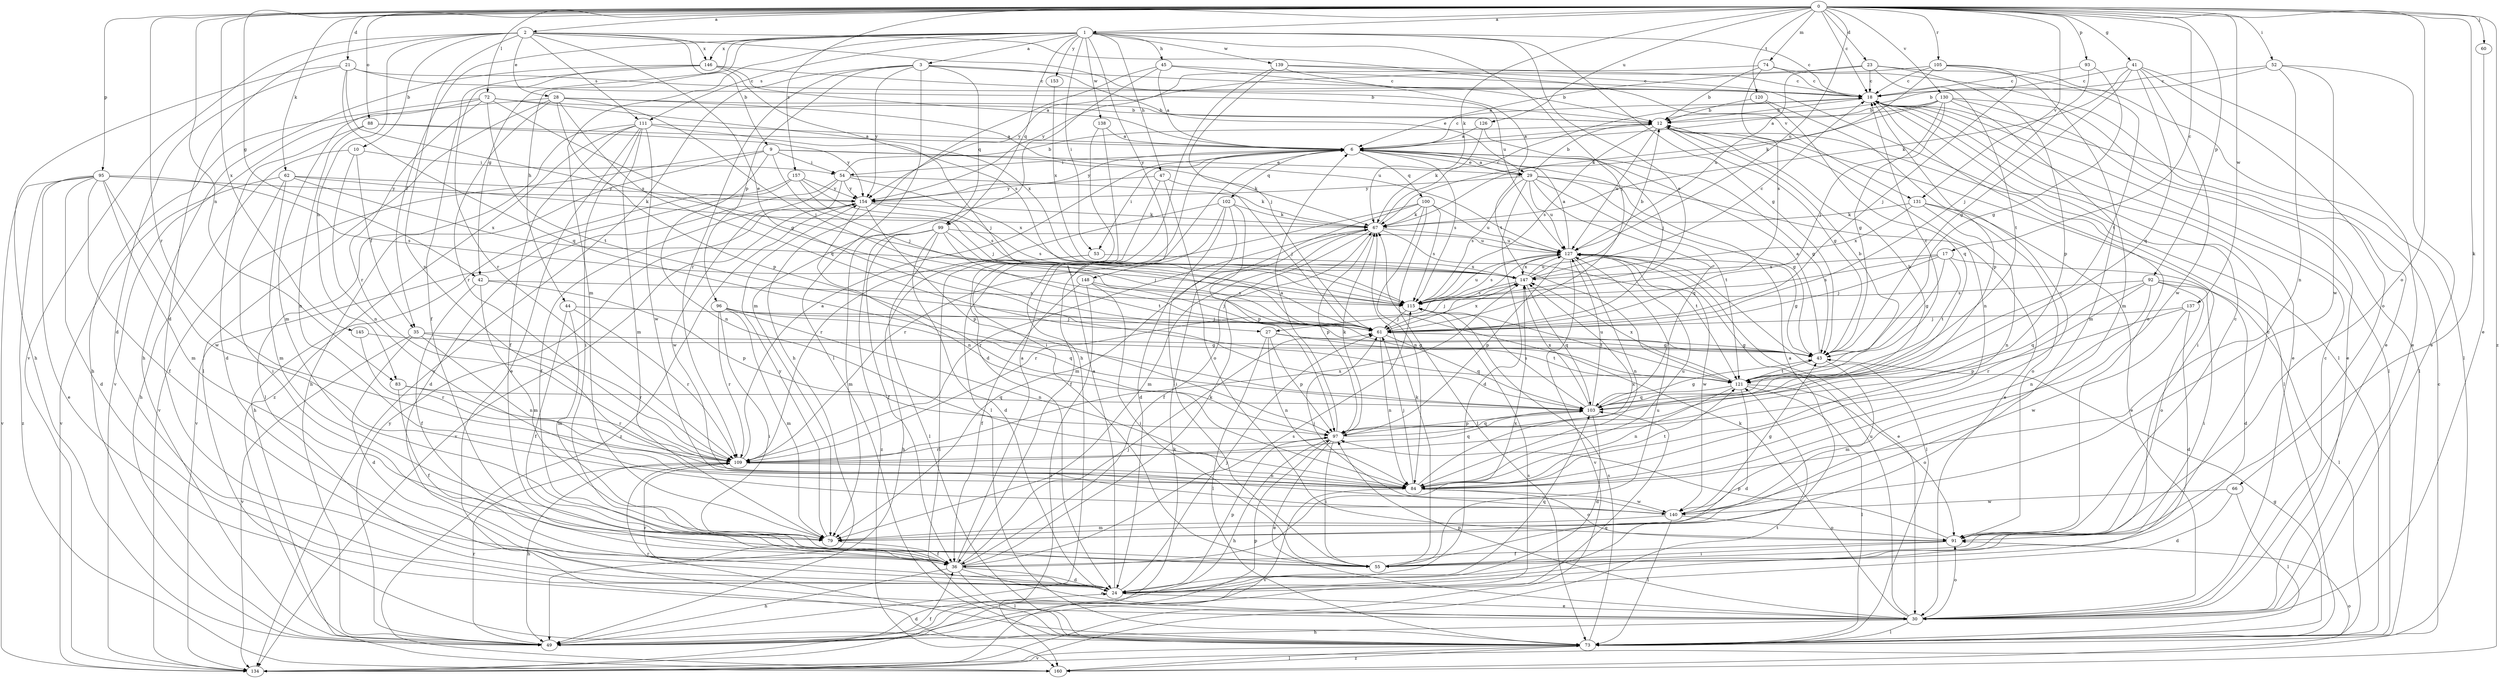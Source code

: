 strict digraph  {
0;
1;
2;
3;
6;
9;
10;
12;
17;
18;
21;
23;
24;
27;
28;
29;
30;
35;
36;
41;
42;
43;
44;
45;
47;
49;
52;
53;
54;
55;
60;
61;
62;
66;
67;
72;
73;
74;
79;
83;
84;
88;
91;
92;
93;
95;
96;
97;
99;
100;
102;
103;
105;
109;
111;
115;
120;
121;
126;
127;
130;
131;
134;
137;
138;
139;
140;
145;
146;
147;
148;
153;
154;
157;
160;
0 -> 1  [label=a];
0 -> 2  [label=a];
0 -> 17  [label=c];
0 -> 18  [label=c];
0 -> 21  [label=d];
0 -> 23  [label=d];
0 -> 41  [label=g];
0 -> 42  [label=g];
0 -> 52  [label=i];
0 -> 60  [label=j];
0 -> 62  [label=k];
0 -> 66  [label=k];
0 -> 67  [label=k];
0 -> 72  [label=l];
0 -> 74  [label=m];
0 -> 83  [label=n];
0 -> 88  [label=o];
0 -> 91  [label=o];
0 -> 92  [label=p];
0 -> 93  [label=p];
0 -> 95  [label=p];
0 -> 105  [label=r];
0 -> 109  [label=r];
0 -> 120  [label=t];
0 -> 126  [label=u];
0 -> 127  [label=u];
0 -> 130  [label=v];
0 -> 131  [label=v];
0 -> 137  [label=w];
0 -> 145  [label=x];
0 -> 157  [label=z];
0 -> 160  [label=z];
1 -> 3  [label=a];
1 -> 18  [label=c];
1 -> 27  [label=e];
1 -> 35  [label=f];
1 -> 42  [label=g];
1 -> 43  [label=g];
1 -> 44  [label=h];
1 -> 45  [label=h];
1 -> 47  [label=h];
1 -> 53  [label=i];
1 -> 61  [label=j];
1 -> 79  [label=m];
1 -> 99  [label=q];
1 -> 111  [label=s];
1 -> 138  [label=w];
1 -> 139  [label=w];
1 -> 146  [label=x];
1 -> 148  [label=y];
1 -> 153  [label=y];
2 -> 9  [label=b];
2 -> 10  [label=b];
2 -> 24  [label=d];
2 -> 27  [label=e];
2 -> 28  [label=e];
2 -> 83  [label=n];
2 -> 84  [label=n];
2 -> 111  [label=s];
2 -> 127  [label=u];
2 -> 131  [label=v];
2 -> 134  [label=v];
2 -> 146  [label=x];
3 -> 18  [label=c];
3 -> 29  [label=e];
3 -> 73  [label=l];
3 -> 96  [label=p];
3 -> 99  [label=q];
3 -> 109  [label=r];
3 -> 134  [label=v];
3 -> 154  [label=y];
6 -> 18  [label=c];
6 -> 29  [label=e];
6 -> 43  [label=g];
6 -> 53  [label=i];
6 -> 54  [label=i];
6 -> 100  [label=q];
6 -> 102  [label=q];
6 -> 115  [label=s];
6 -> 154  [label=y];
9 -> 29  [label=e];
9 -> 54  [label=i];
9 -> 61  [label=j];
9 -> 67  [label=k];
9 -> 73  [label=l];
9 -> 84  [label=n];
9 -> 134  [label=v];
10 -> 35  [label=f];
10 -> 49  [label=h];
10 -> 54  [label=i];
10 -> 84  [label=n];
12 -> 6  [label=a];
12 -> 43  [label=g];
12 -> 55  [label=i];
12 -> 73  [label=l];
12 -> 84  [label=n];
12 -> 115  [label=s];
12 -> 127  [label=u];
17 -> 24  [label=d];
17 -> 43  [label=g];
17 -> 61  [label=j];
17 -> 115  [label=s];
17 -> 121  [label=t];
17 -> 147  [label=x];
18 -> 12  [label=b];
18 -> 30  [label=e];
18 -> 73  [label=l];
18 -> 91  [label=o];
21 -> 12  [label=b];
21 -> 18  [label=c];
21 -> 24  [label=d];
21 -> 49  [label=h];
21 -> 103  [label=q];
21 -> 115  [label=s];
23 -> 18  [label=c];
23 -> 79  [label=m];
23 -> 97  [label=p];
23 -> 121  [label=t];
23 -> 127  [label=u];
23 -> 154  [label=y];
24 -> 6  [label=a];
24 -> 30  [label=e];
24 -> 61  [label=j];
24 -> 97  [label=p];
24 -> 103  [label=q];
24 -> 109  [label=r];
27 -> 43  [label=g];
27 -> 73  [label=l];
27 -> 84  [label=n];
27 -> 97  [label=p];
27 -> 121  [label=t];
28 -> 12  [label=b];
28 -> 61  [label=j];
28 -> 73  [label=l];
28 -> 97  [label=p];
28 -> 103  [label=q];
28 -> 109  [label=r];
28 -> 127  [label=u];
28 -> 134  [label=v];
29 -> 6  [label=a];
29 -> 12  [label=b];
29 -> 24  [label=d];
29 -> 30  [label=e];
29 -> 43  [label=g];
29 -> 103  [label=q];
29 -> 115  [label=s];
29 -> 121  [label=t];
29 -> 127  [label=u];
29 -> 154  [label=y];
30 -> 18  [label=c];
30 -> 49  [label=h];
30 -> 67  [label=k];
30 -> 73  [label=l];
30 -> 91  [label=o];
30 -> 97  [label=p];
30 -> 127  [label=u];
35 -> 24  [label=d];
35 -> 43  [label=g];
35 -> 84  [label=n];
35 -> 109  [label=r];
35 -> 134  [label=v];
36 -> 6  [label=a];
36 -> 24  [label=d];
36 -> 30  [label=e];
36 -> 49  [label=h];
36 -> 61  [label=j];
36 -> 67  [label=k];
36 -> 73  [label=l];
36 -> 115  [label=s];
36 -> 147  [label=x];
41 -> 18  [label=c];
41 -> 30  [label=e];
41 -> 43  [label=g];
41 -> 67  [label=k];
41 -> 91  [label=o];
41 -> 103  [label=q];
41 -> 140  [label=w];
42 -> 36  [label=f];
42 -> 79  [label=m];
42 -> 97  [label=p];
42 -> 115  [label=s];
43 -> 6  [label=a];
43 -> 79  [label=m];
43 -> 121  [label=t];
44 -> 36  [label=f];
44 -> 61  [label=j];
44 -> 79  [label=m];
44 -> 109  [label=r];
45 -> 6  [label=a];
45 -> 12  [label=b];
45 -> 18  [label=c];
45 -> 49  [label=h];
45 -> 79  [label=m];
47 -> 61  [label=j];
47 -> 73  [label=l];
47 -> 91  [label=o];
47 -> 154  [label=y];
49 -> 24  [label=d];
49 -> 97  [label=p];
49 -> 103  [label=q];
49 -> 109  [label=r];
49 -> 115  [label=s];
49 -> 154  [label=y];
52 -> 12  [label=b];
52 -> 18  [label=c];
52 -> 30  [label=e];
52 -> 84  [label=n];
52 -> 140  [label=w];
53 -> 49  [label=h];
53 -> 73  [label=l];
53 -> 147  [label=x];
54 -> 12  [label=b];
54 -> 24  [label=d];
54 -> 36  [label=f];
54 -> 67  [label=k];
54 -> 140  [label=w];
54 -> 147  [label=x];
54 -> 154  [label=y];
55 -> 6  [label=a];
55 -> 18  [label=c];
55 -> 67  [label=k];
55 -> 127  [label=u];
60 -> 30  [label=e];
61 -> 43  [label=g];
61 -> 84  [label=n];
61 -> 103  [label=q];
61 -> 147  [label=x];
62 -> 55  [label=i];
62 -> 67  [label=k];
62 -> 79  [label=m];
62 -> 134  [label=v];
62 -> 147  [label=x];
62 -> 154  [label=y];
66 -> 24  [label=d];
66 -> 73  [label=l];
66 -> 140  [label=w];
67 -> 18  [label=c];
67 -> 36  [label=f];
67 -> 79  [label=m];
67 -> 97  [label=p];
67 -> 109  [label=r];
67 -> 121  [label=t];
67 -> 127  [label=u];
72 -> 12  [label=b];
72 -> 43  [label=g];
72 -> 49  [label=h];
72 -> 79  [label=m];
72 -> 109  [label=r];
72 -> 121  [label=t];
72 -> 147  [label=x];
73 -> 43  [label=g];
73 -> 109  [label=r];
73 -> 115  [label=s];
73 -> 134  [label=v];
73 -> 160  [label=z];
74 -> 12  [label=b];
74 -> 18  [label=c];
74 -> 30  [label=e];
74 -> 115  [label=s];
74 -> 154  [label=y];
79 -> 36  [label=f];
79 -> 154  [label=y];
83 -> 36  [label=f];
83 -> 103  [label=q];
83 -> 109  [label=r];
84 -> 18  [label=c];
84 -> 61  [label=j];
84 -> 91  [label=o];
84 -> 121  [label=t];
84 -> 127  [label=u];
84 -> 134  [label=v];
84 -> 140  [label=w];
84 -> 147  [label=x];
88 -> 6  [label=a];
88 -> 24  [label=d];
88 -> 84  [label=n];
88 -> 154  [label=y];
91 -> 18  [label=c];
91 -> 36  [label=f];
91 -> 55  [label=i];
91 -> 97  [label=p];
92 -> 55  [label=i];
92 -> 73  [label=l];
92 -> 84  [label=n];
92 -> 91  [label=o];
92 -> 103  [label=q];
92 -> 109  [label=r];
92 -> 115  [label=s];
93 -> 18  [label=c];
93 -> 43  [label=g];
93 -> 61  [label=j];
95 -> 24  [label=d];
95 -> 30  [label=e];
95 -> 36  [label=f];
95 -> 79  [label=m];
95 -> 115  [label=s];
95 -> 134  [label=v];
95 -> 140  [label=w];
95 -> 154  [label=y];
95 -> 160  [label=z];
96 -> 55  [label=i];
96 -> 61  [label=j];
96 -> 79  [label=m];
96 -> 84  [label=n];
96 -> 103  [label=q];
96 -> 109  [label=r];
97 -> 6  [label=a];
97 -> 30  [label=e];
97 -> 49  [label=h];
97 -> 55  [label=i];
97 -> 67  [label=k];
97 -> 103  [label=q];
97 -> 109  [label=r];
99 -> 24  [label=d];
99 -> 36  [label=f];
99 -> 61  [label=j];
99 -> 73  [label=l];
99 -> 79  [label=m];
99 -> 121  [label=t];
99 -> 127  [label=u];
99 -> 160  [label=z];
100 -> 67  [label=k];
100 -> 73  [label=l];
100 -> 79  [label=m];
100 -> 84  [label=n];
100 -> 109  [label=r];
100 -> 115  [label=s];
100 -> 127  [label=u];
102 -> 24  [label=d];
102 -> 36  [label=f];
102 -> 55  [label=i];
102 -> 67  [label=k];
102 -> 97  [label=p];
102 -> 109  [label=r];
103 -> 12  [label=b];
103 -> 24  [label=d];
103 -> 43  [label=g];
103 -> 97  [label=p];
103 -> 115  [label=s];
103 -> 127  [label=u];
103 -> 147  [label=x];
105 -> 6  [label=a];
105 -> 18  [label=c];
105 -> 61  [label=j];
105 -> 67  [label=k];
105 -> 73  [label=l];
105 -> 121  [label=t];
109 -> 6  [label=a];
109 -> 49  [label=h];
109 -> 84  [label=n];
109 -> 103  [label=q];
109 -> 147  [label=x];
111 -> 6  [label=a];
111 -> 30  [label=e];
111 -> 36  [label=f];
111 -> 49  [label=h];
111 -> 55  [label=i];
111 -> 61  [label=j];
111 -> 79  [label=m];
111 -> 140  [label=w];
111 -> 160  [label=z];
115 -> 61  [label=j];
115 -> 121  [label=t];
115 -> 127  [label=u];
120 -> 12  [label=b];
120 -> 97  [label=p];
120 -> 103  [label=q];
121 -> 12  [label=b];
121 -> 18  [label=c];
121 -> 24  [label=d];
121 -> 73  [label=l];
121 -> 84  [label=n];
121 -> 91  [label=o];
121 -> 103  [label=q];
121 -> 147  [label=x];
126 -> 6  [label=a];
126 -> 61  [label=j];
126 -> 67  [label=k];
127 -> 6  [label=a];
127 -> 30  [label=e];
127 -> 43  [label=g];
127 -> 73  [label=l];
127 -> 84  [label=n];
127 -> 97  [label=p];
127 -> 109  [label=r];
127 -> 115  [label=s];
127 -> 134  [label=v];
127 -> 140  [label=w];
127 -> 147  [label=x];
130 -> 6  [label=a];
130 -> 12  [label=b];
130 -> 30  [label=e];
130 -> 43  [label=g];
130 -> 61  [label=j];
130 -> 67  [label=k];
130 -> 73  [label=l];
130 -> 79  [label=m];
131 -> 30  [label=e];
131 -> 67  [label=k];
131 -> 84  [label=n];
131 -> 91  [label=o];
131 -> 147  [label=x];
134 -> 18  [label=c];
134 -> 36  [label=f];
134 -> 67  [label=k];
134 -> 121  [label=t];
137 -> 24  [label=d];
137 -> 61  [label=j];
137 -> 97  [label=p];
137 -> 140  [label=w];
138 -> 6  [label=a];
138 -> 24  [label=d];
138 -> 55  [label=i];
139 -> 18  [label=c];
139 -> 49  [label=h];
139 -> 61  [label=j];
139 -> 73  [label=l];
139 -> 121  [label=t];
140 -> 43  [label=g];
140 -> 61  [label=j];
140 -> 73  [label=l];
140 -> 79  [label=m];
140 -> 91  [label=o];
145 -> 43  [label=g];
145 -> 109  [label=r];
146 -> 6  [label=a];
146 -> 18  [label=c];
146 -> 36  [label=f];
146 -> 49  [label=h];
146 -> 109  [label=r];
146 -> 115  [label=s];
147 -> 12  [label=b];
147 -> 18  [label=c];
147 -> 61  [label=j];
147 -> 103  [label=q];
147 -> 115  [label=s];
147 -> 127  [label=u];
148 -> 36  [label=f];
148 -> 55  [label=i];
148 -> 61  [label=j];
148 -> 115  [label=s];
148 -> 160  [label=z];
153 -> 147  [label=x];
154 -> 67  [label=k];
154 -> 84  [label=n];
154 -> 97  [label=p];
154 -> 115  [label=s];
154 -> 134  [label=v];
154 -> 160  [label=z];
157 -> 49  [label=h];
157 -> 61  [label=j];
157 -> 115  [label=s];
157 -> 134  [label=v];
157 -> 154  [label=y];
160 -> 73  [label=l];
160 -> 91  [label=o];
}
